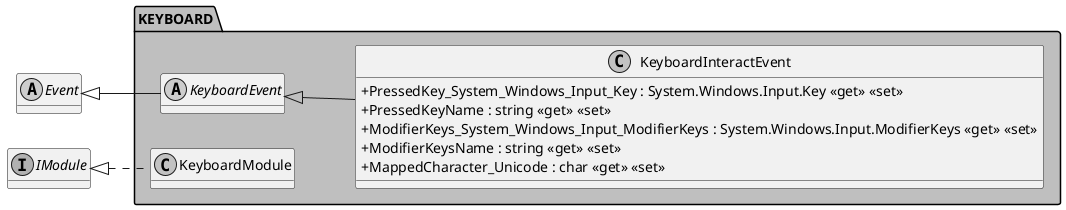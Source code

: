 @startuml MODULES_KEYBOARD
skinparam monochrome true
'skinparam linetype ortho
skinparam classAttributeIconSize 0

left to right direction
hide empty fields
!startsub default
package "KEYBOARD" #BFBFBF {
    class KeyboardModule {
    
    }

    abstract class KeyboardEvent {
    }
    
    class KeyboardInteractEvent {
        + PressedKey_System_Windows_Input_Key : System.Windows.Input.Key <<get>> <<set>>
        + PressedKeyName : string <<get>> <<set>>
        + ModifierKeys_System_Windows_Input_ModifierKeys : System.Windows.Input.ModifierKeys <<get>> <<set>>
        + ModifierKeysName : string <<get>> <<set>>
        + MappedCharacter_Unicode : char <<get>> <<set>>
    }
}

' Keyboard

abstract class Event
interface IModule
Event <|-- KeyboardEvent
IModule <|.. KeyboardModule
KeyboardEvent <|-- KeyboardInteractEvent
!endsub
@enduml
